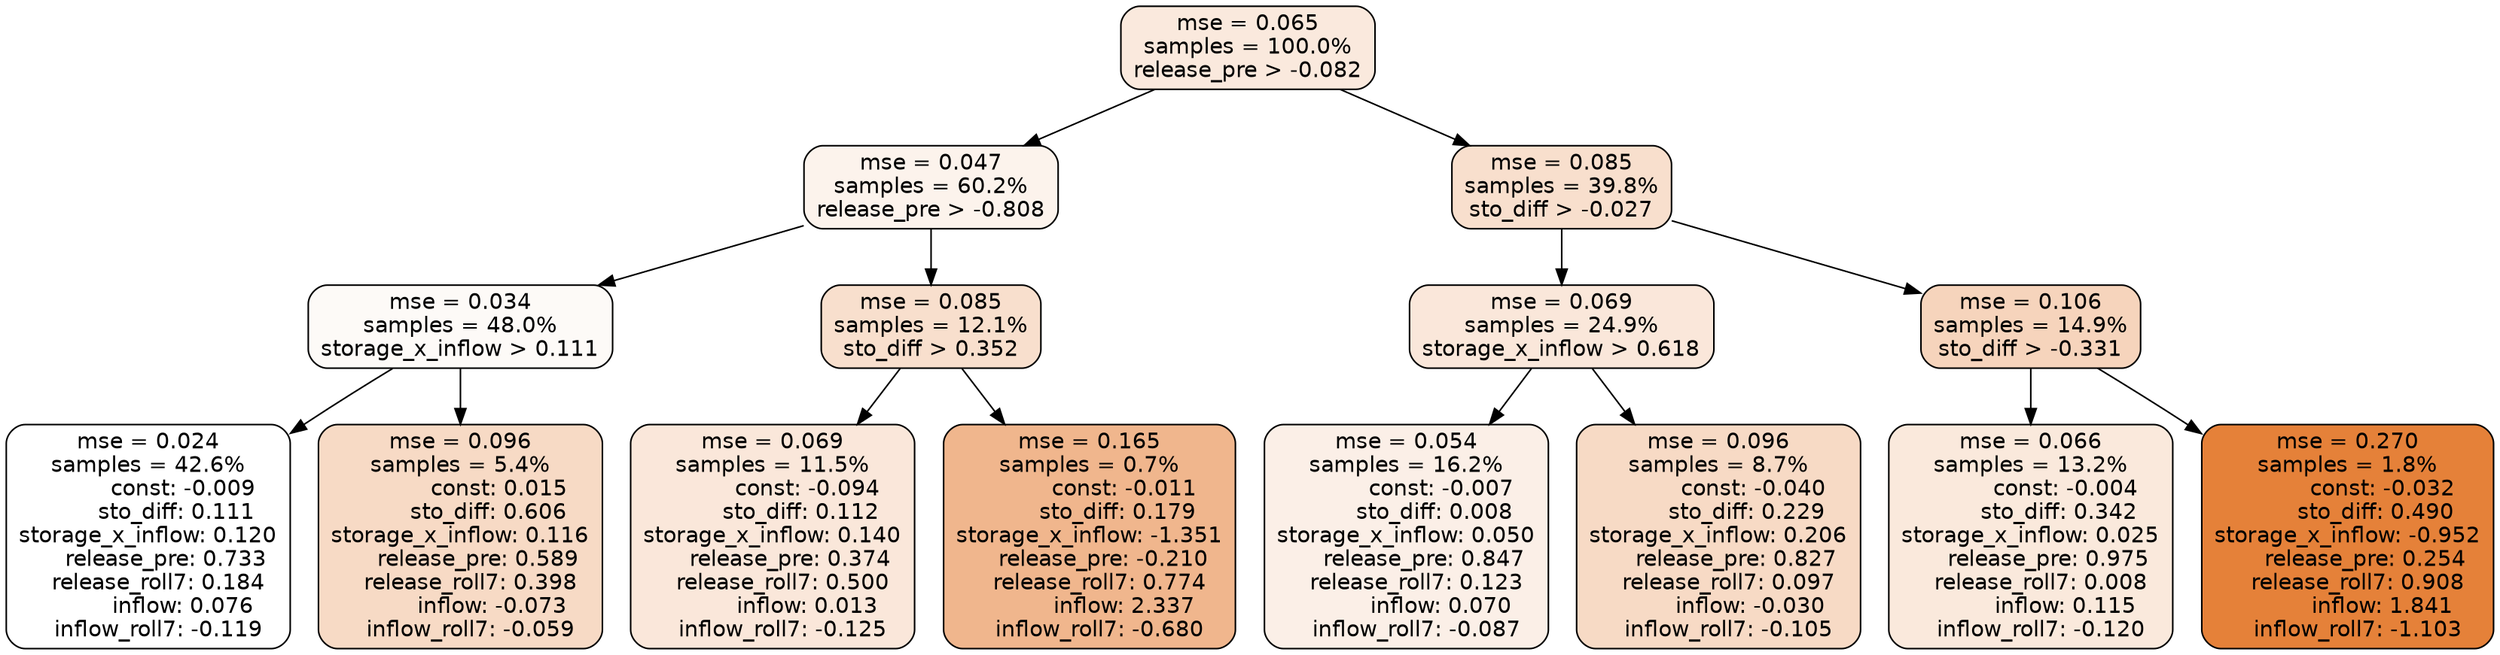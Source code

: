 digraph tree {
node [shape=rectangle, style="filled, rounded", color="black", fontname=helvetica] ;
edge [fontname=helvetica] ;
	"0" [label="mse = 0.065
samples = 100.0%
release_pre > -0.082", fillcolor="#fae9dd"]
	"1" [label="mse = 0.047
samples = 60.2%
release_pre > -0.808", fillcolor="#fcf3ec"]
	"8" [label="mse = 0.085
samples = 39.8%
sto_diff > -0.027", fillcolor="#f8dfcd"]
	"5" [label="mse = 0.034
samples = 48.0%
storage_x_inflow > 0.111", fillcolor="#fdfaf7"]
	"2" [label="mse = 0.085
samples = 12.1%
sto_diff > 0.352", fillcolor="#f8dfcd"]
	"12" [label="mse = 0.069
samples = 24.9%
storage_x_inflow > 0.618", fillcolor="#fae7da"]
	"9" [label="mse = 0.106
samples = 14.9%
sto_diff > -0.331", fillcolor="#f6d4bc"]
	"6" [label="mse = 0.024
samples = 42.6%
          const: -0.009
        sto_diff: 0.111
storage_x_inflow: 0.120
     release_pre: 0.733
   release_roll7: 0.184
          inflow: 0.076
   inflow_roll7: -0.119", fillcolor="#ffffff"]
	"7" [label="mse = 0.096
samples = 5.4%
           const: 0.015
        sto_diff: 0.606
storage_x_inflow: 0.116
     release_pre: 0.589
   release_roll7: 0.398
         inflow: -0.073
   inflow_roll7: -0.059", fillcolor="#f7dac5"]
	"3" [label="mse = 0.069
samples = 11.5%
          const: -0.094
        sto_diff: 0.112
storage_x_inflow: 0.140
     release_pre: 0.374
   release_roll7: 0.500
          inflow: 0.013
   inflow_roll7: -0.125", fillcolor="#fae7da"]
	"4" [label="mse = 0.165
samples = 0.7%
          const: -0.011
        sto_diff: 0.179
storage_x_inflow: -1.351
    release_pre: -0.210
   release_roll7: 0.774
          inflow: 2.337
   inflow_roll7: -0.680", fillcolor="#f0b68d"]
	"13" [label="mse = 0.054
samples = 16.2%
          const: -0.007
        sto_diff: 0.008
storage_x_inflow: 0.050
     release_pre: 0.847
   release_roll7: 0.123
          inflow: 0.070
   inflow_roll7: -0.087", fillcolor="#fbefe7"]
	"14" [label="mse = 0.096
samples = 8.7%
          const: -0.040
        sto_diff: 0.229
storage_x_inflow: 0.206
     release_pre: 0.827
   release_roll7: 0.097
         inflow: -0.030
   inflow_roll7: -0.105", fillcolor="#f7dac5"]
	"11" [label="mse = 0.066
samples = 13.2%
          const: -0.004
        sto_diff: 0.342
storage_x_inflow: 0.025
     release_pre: 0.975
   release_roll7: 0.008
          inflow: 0.115
   inflow_roll7: -0.120", fillcolor="#fae9dc"]
	"10" [label="mse = 0.270
samples = 1.8%
          const: -0.032
        sto_diff: 0.490
storage_x_inflow: -0.952
     release_pre: 0.254
   release_roll7: 0.908
          inflow: 1.841
   inflow_roll7: -1.103", fillcolor="#e58139"]

	"0" -> "1"
	"0" -> "8"
	"1" -> "2"
	"1" -> "5"
	"8" -> "9"
	"8" -> "12"
	"5" -> "6"
	"5" -> "7"
	"2" -> "3"
	"2" -> "4"
	"12" -> "13"
	"12" -> "14"
	"9" -> "10"
	"9" -> "11"
}